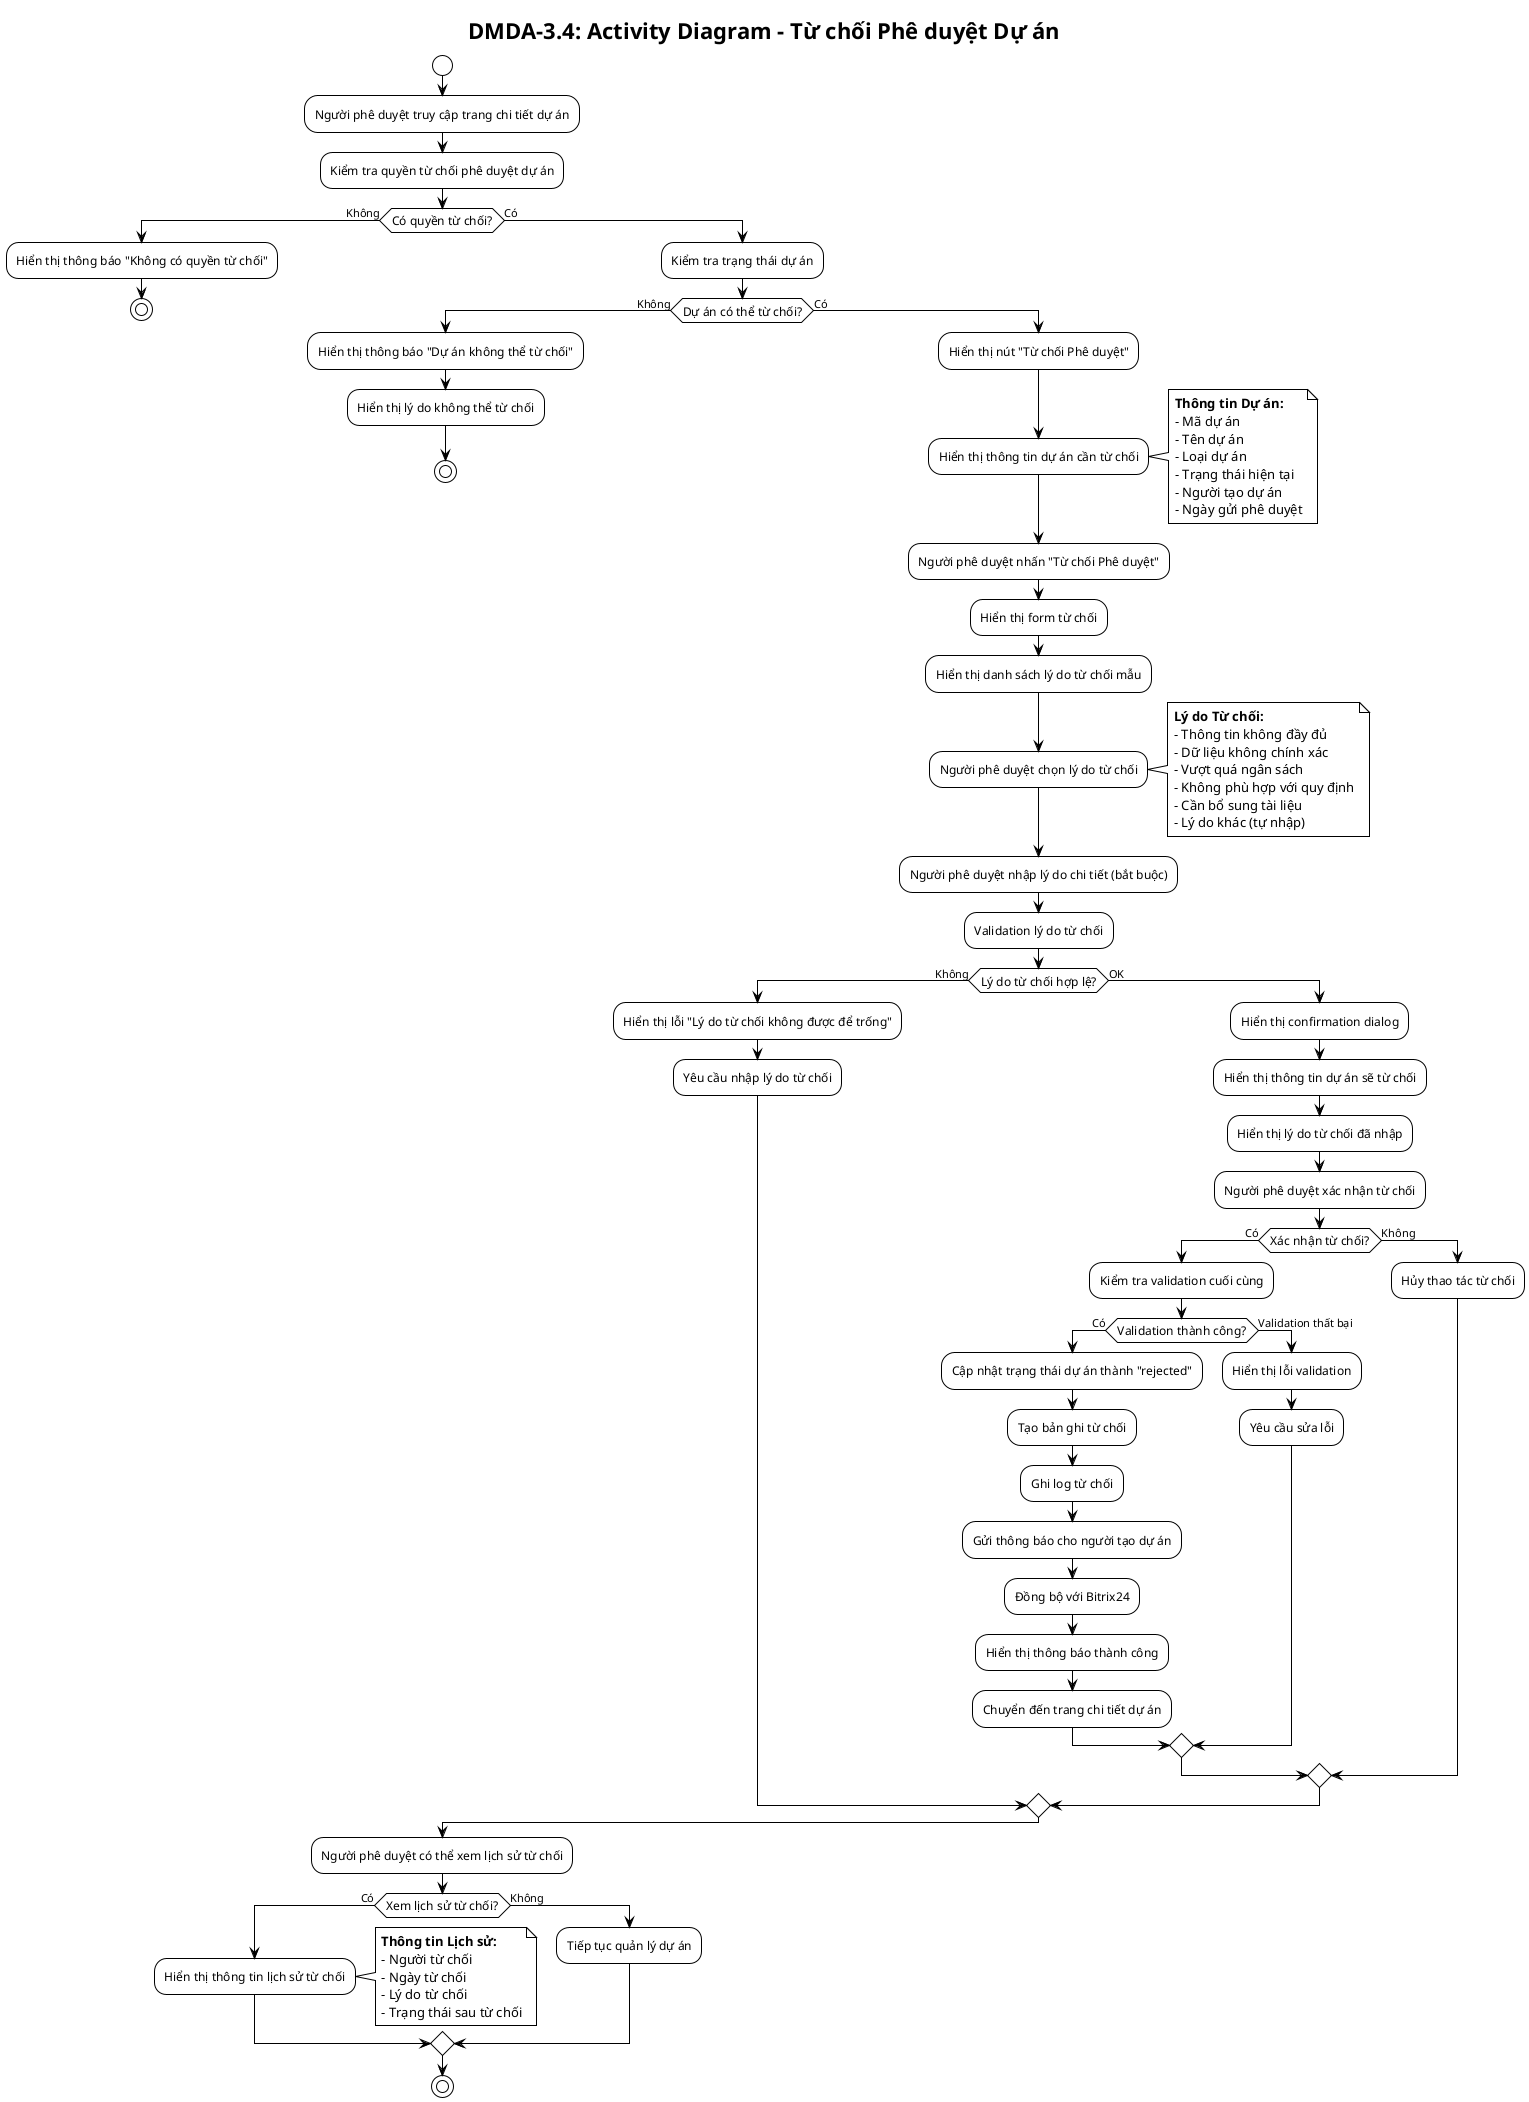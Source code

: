 @startuml DMDA-3.4 Activity Diagram
!theme plain
skinparam activityFontSize 12

title DMDA-3.4: Activity Diagram - Từ chối Phê duyệt Dự án

start

:Người phê duyệt truy cập trang chi tiết dự án;

:Kiểm tra quyền từ chối phê duyệt dự án;

if (Có quyền từ chối?) then (Không)
    :Hiển thị thông báo "Không có quyền từ chối";
    stop
else (Có)
    :Kiểm tra trạng thái dự án;
    
    if (Dự án có thể từ chối?) then (Không)
        :Hiển thị thông báo "Dự án không thể từ chối";
        :Hiển thị lý do không thể từ chối;
        stop
    else (Có)
        :Hiển thị nút "Từ chối Phê duyệt";
        :Hiển thị thông tin dự án cần từ chối;
        note right
        **Thông tin Dự án:**
        - Mã dự án
        - Tên dự án
        - Loại dự án
        - Trạng thái hiện tại
        - Người tạo dự án
        - Ngày gửi phê duyệt
        end note
        
        :Người phê duyệt nhấn "Từ chối Phê duyệt";
        :Hiển thị form từ chối;
        :Hiển thị danh sách lý do từ chối mẫu;
        
        :Người phê duyệt chọn lý do từ chối;
        note right
        **Lý do Từ chối:**
        - Thông tin không đầy đủ
        - Dữ liệu không chính xác
        - Vượt quá ngân sách
        - Không phù hợp với quy định
        - Cần bổ sung tài liệu
        - Lý do khác (tự nhập)
        end note
        
        :Người phê duyệt nhập lý do chi tiết (bắt buộc);
        
        :Validation lý do từ chối;
        
        if (Lý do từ chối hợp lệ?) then (Không)
            :Hiển thị lỗi "Lý do từ chối không được để trống";
            :Yêu cầu nhập lý do từ chối;
        else (OK)
            :Hiển thị confirmation dialog;
            :Hiển thị thông tin dự án sẽ từ chối;
            :Hiển thị lý do từ chối đã nhập;
            
            :Người phê duyệt xác nhận từ chối;
            
            if (Xác nhận từ chối?) then (Có)
                :Kiểm tra validation cuối cùng;
                
                if (Validation thành công?) then (Có)
                    :Cập nhật trạng thái dự án thành "rejected";
                    :Tạo bản ghi từ chối;
                    :Ghi log từ chối;
                    :Gửi thông báo cho người tạo dự án;
                    :Đồng bộ với Bitrix24;
                    :Hiển thị thông báo thành công;
                    :Chuyển đến trang chi tiết dự án;
                else (Validation thất bại)
                    :Hiển thị lỗi validation;
                    :Yêu cầu sửa lỗi;
                endif
            else (Không)
                :Hủy thao tác từ chối;
            endif
        endif
    endif
endif

:Người phê duyệt có thể xem lịch sử từ chối;

if (Xem lịch sử từ chối?) then (Có)
    :Hiển thị thông tin lịch sử từ chối;
    note right
    **Thông tin Lịch sử:**
    - Người từ chối
    - Ngày từ chối
    - Lý do từ chối
    - Trạng thái sau từ chối
    end note
else (Không)
    :Tiếp tục quản lý dự án;
endif

stop

@enduml
